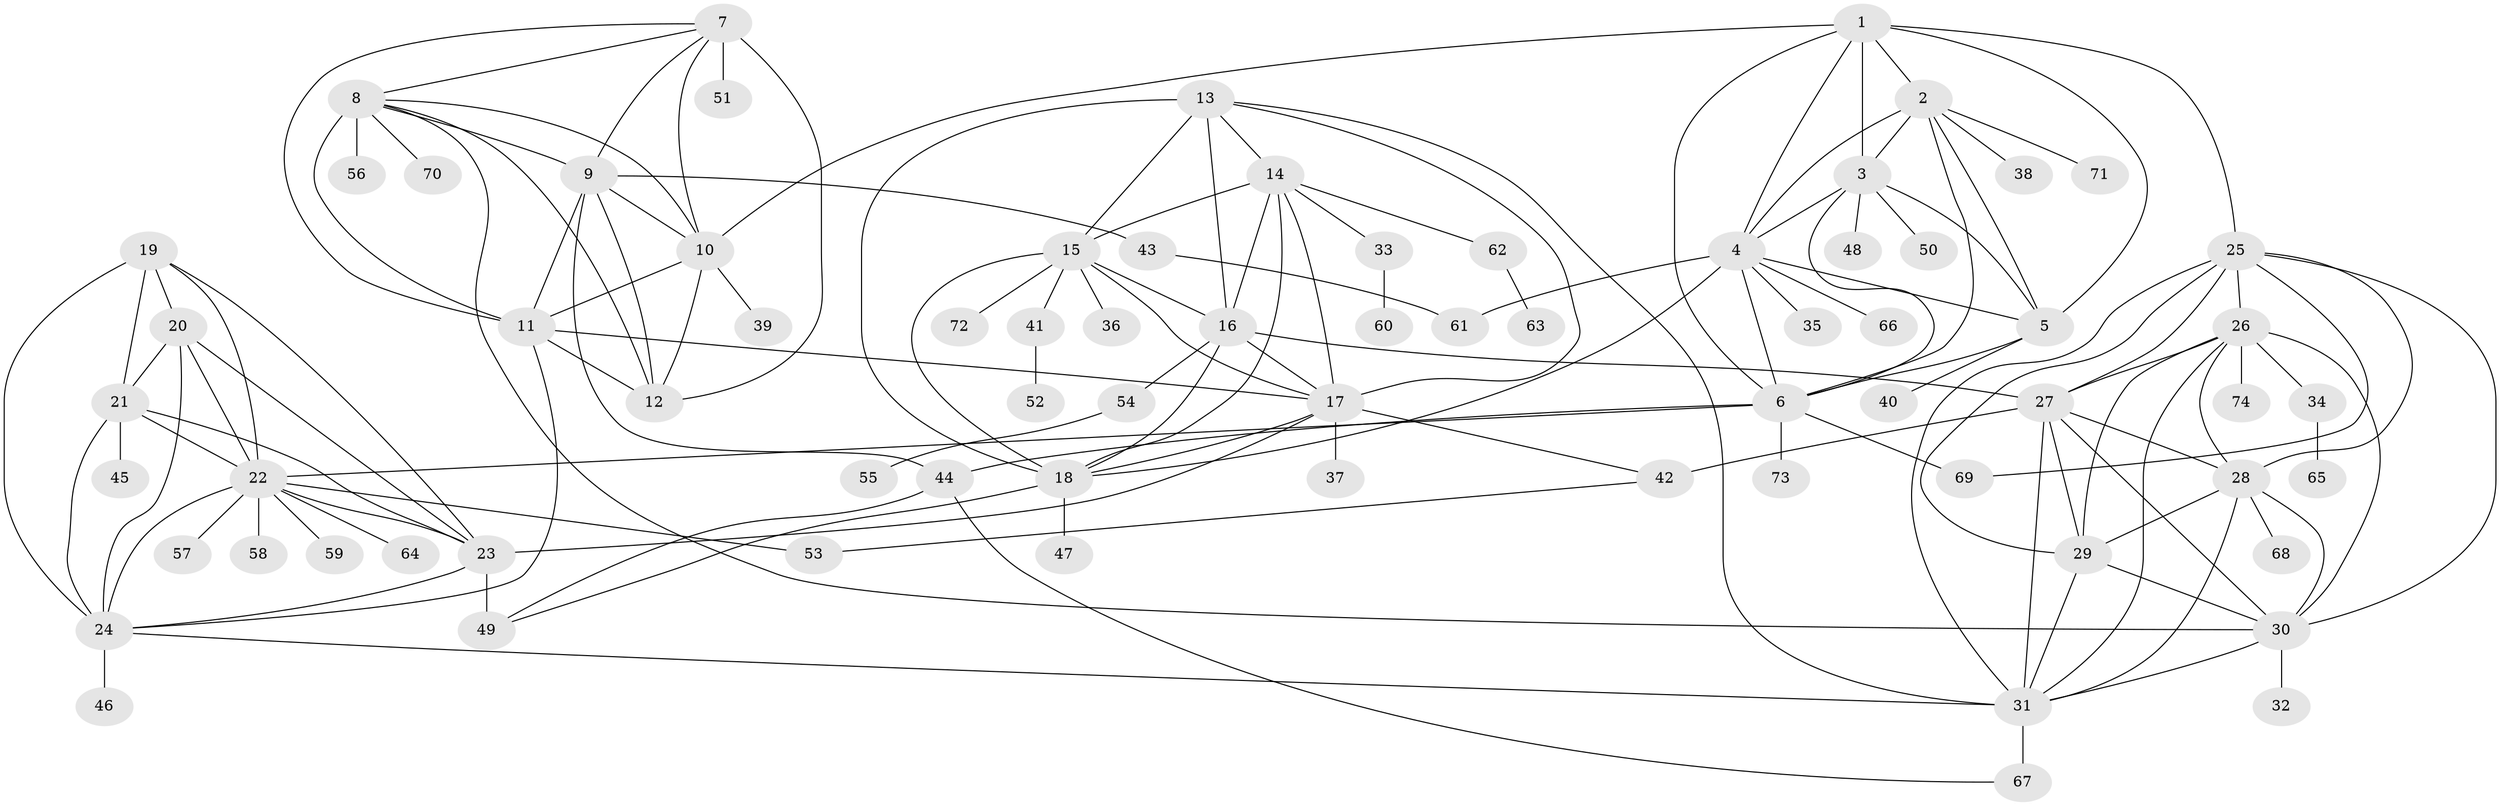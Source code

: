// original degree distribution, {8: 0.03424657534246575, 6: 0.0273972602739726, 9: 0.0547945205479452, 11: 0.04794520547945205, 12: 0.00684931506849315, 15: 0.00684931506849315, 10: 0.02054794520547945, 7: 0.0273972602739726, 13: 0.0136986301369863, 2: 0.1643835616438356, 3: 0.0273972602739726, 1: 0.5616438356164384, 4: 0.00684931506849315}
// Generated by graph-tools (version 1.1) at 2025/37/03/09/25 02:37:34]
// undirected, 74 vertices, 143 edges
graph export_dot {
graph [start="1"]
  node [color=gray90,style=filled];
  1;
  2;
  3;
  4;
  5;
  6;
  7;
  8;
  9;
  10;
  11;
  12;
  13;
  14;
  15;
  16;
  17;
  18;
  19;
  20;
  21;
  22;
  23;
  24;
  25;
  26;
  27;
  28;
  29;
  30;
  31;
  32;
  33;
  34;
  35;
  36;
  37;
  38;
  39;
  40;
  41;
  42;
  43;
  44;
  45;
  46;
  47;
  48;
  49;
  50;
  51;
  52;
  53;
  54;
  55;
  56;
  57;
  58;
  59;
  60;
  61;
  62;
  63;
  64;
  65;
  66;
  67;
  68;
  69;
  70;
  71;
  72;
  73;
  74;
  1 -- 2 [weight=2.0];
  1 -- 3 [weight=2.0];
  1 -- 4 [weight=2.0];
  1 -- 5 [weight=2.0];
  1 -- 6 [weight=2.0];
  1 -- 10 [weight=1.0];
  1 -- 25 [weight=1.0];
  2 -- 3 [weight=1.0];
  2 -- 4 [weight=1.0];
  2 -- 5 [weight=1.0];
  2 -- 6 [weight=1.0];
  2 -- 38 [weight=1.0];
  2 -- 71 [weight=1.0];
  3 -- 4 [weight=1.0];
  3 -- 5 [weight=1.0];
  3 -- 6 [weight=1.0];
  3 -- 48 [weight=1.0];
  3 -- 50 [weight=1.0];
  4 -- 5 [weight=1.0];
  4 -- 6 [weight=1.0];
  4 -- 18 [weight=1.0];
  4 -- 35 [weight=1.0];
  4 -- 61 [weight=1.0];
  4 -- 66 [weight=1.0];
  5 -- 6 [weight=1.0];
  5 -- 40 [weight=1.0];
  6 -- 22 [weight=1.0];
  6 -- 44 [weight=1.0];
  6 -- 69 [weight=1.0];
  6 -- 73 [weight=1.0];
  7 -- 8 [weight=1.0];
  7 -- 9 [weight=1.0];
  7 -- 10 [weight=1.0];
  7 -- 11 [weight=2.0];
  7 -- 12 [weight=1.0];
  7 -- 51 [weight=5.0];
  8 -- 9 [weight=1.0];
  8 -- 10 [weight=1.0];
  8 -- 11 [weight=2.0];
  8 -- 12 [weight=1.0];
  8 -- 30 [weight=1.0];
  8 -- 56 [weight=6.0];
  8 -- 70 [weight=1.0];
  9 -- 10 [weight=1.0];
  9 -- 11 [weight=2.0];
  9 -- 12 [weight=1.0];
  9 -- 43 [weight=1.0];
  9 -- 44 [weight=2.0];
  10 -- 11 [weight=2.0];
  10 -- 12 [weight=1.0];
  10 -- 39 [weight=1.0];
  11 -- 12 [weight=2.0];
  11 -- 17 [weight=1.0];
  11 -- 24 [weight=1.0];
  13 -- 14 [weight=2.0];
  13 -- 15 [weight=2.0];
  13 -- 16 [weight=2.0];
  13 -- 17 [weight=2.0];
  13 -- 18 [weight=2.0];
  13 -- 31 [weight=1.0];
  14 -- 15 [weight=1.0];
  14 -- 16 [weight=1.0];
  14 -- 17 [weight=1.0];
  14 -- 18 [weight=1.0];
  14 -- 33 [weight=1.0];
  14 -- 62 [weight=1.0];
  15 -- 16 [weight=1.0];
  15 -- 17 [weight=1.0];
  15 -- 18 [weight=1.0];
  15 -- 36 [weight=1.0];
  15 -- 41 [weight=2.0];
  15 -- 72 [weight=1.0];
  16 -- 17 [weight=1.0];
  16 -- 18 [weight=1.0];
  16 -- 27 [weight=1.0];
  16 -- 54 [weight=1.0];
  17 -- 18 [weight=1.0];
  17 -- 23 [weight=1.0];
  17 -- 37 [weight=1.0];
  17 -- 42 [weight=1.0];
  18 -- 47 [weight=1.0];
  18 -- 49 [weight=1.0];
  19 -- 20 [weight=1.0];
  19 -- 21 [weight=2.0];
  19 -- 22 [weight=1.0];
  19 -- 23 [weight=1.0];
  19 -- 24 [weight=1.0];
  20 -- 21 [weight=3.0];
  20 -- 22 [weight=1.0];
  20 -- 23 [weight=1.0];
  20 -- 24 [weight=1.0];
  21 -- 22 [weight=2.0];
  21 -- 23 [weight=2.0];
  21 -- 24 [weight=2.0];
  21 -- 45 [weight=5.0];
  22 -- 23 [weight=1.0];
  22 -- 24 [weight=1.0];
  22 -- 53 [weight=1.0];
  22 -- 57 [weight=1.0];
  22 -- 58 [weight=1.0];
  22 -- 59 [weight=1.0];
  22 -- 64 [weight=1.0];
  23 -- 24 [weight=1.0];
  23 -- 49 [weight=5.0];
  24 -- 31 [weight=1.0];
  24 -- 46 [weight=1.0];
  25 -- 26 [weight=1.0];
  25 -- 27 [weight=1.0];
  25 -- 28 [weight=1.0];
  25 -- 29 [weight=1.0];
  25 -- 30 [weight=1.0];
  25 -- 31 [weight=1.0];
  25 -- 69 [weight=1.0];
  26 -- 27 [weight=1.0];
  26 -- 28 [weight=1.0];
  26 -- 29 [weight=1.0];
  26 -- 30 [weight=1.0];
  26 -- 31 [weight=1.0];
  26 -- 34 [weight=1.0];
  26 -- 74 [weight=1.0];
  27 -- 28 [weight=1.0];
  27 -- 29 [weight=1.0];
  27 -- 30 [weight=1.0];
  27 -- 31 [weight=1.0];
  27 -- 42 [weight=3.0];
  28 -- 29 [weight=1.0];
  28 -- 30 [weight=1.0];
  28 -- 31 [weight=1.0];
  28 -- 68 [weight=1.0];
  29 -- 30 [weight=1.0];
  29 -- 31 [weight=1.0];
  30 -- 31 [weight=1.0];
  30 -- 32 [weight=1.0];
  31 -- 67 [weight=2.0];
  33 -- 60 [weight=1.0];
  34 -- 65 [weight=1.0];
  41 -- 52 [weight=1.0];
  42 -- 53 [weight=1.0];
  43 -- 61 [weight=1.0];
  44 -- 49 [weight=1.0];
  44 -- 67 [weight=1.0];
  54 -- 55 [weight=1.0];
  62 -- 63 [weight=1.0];
}
